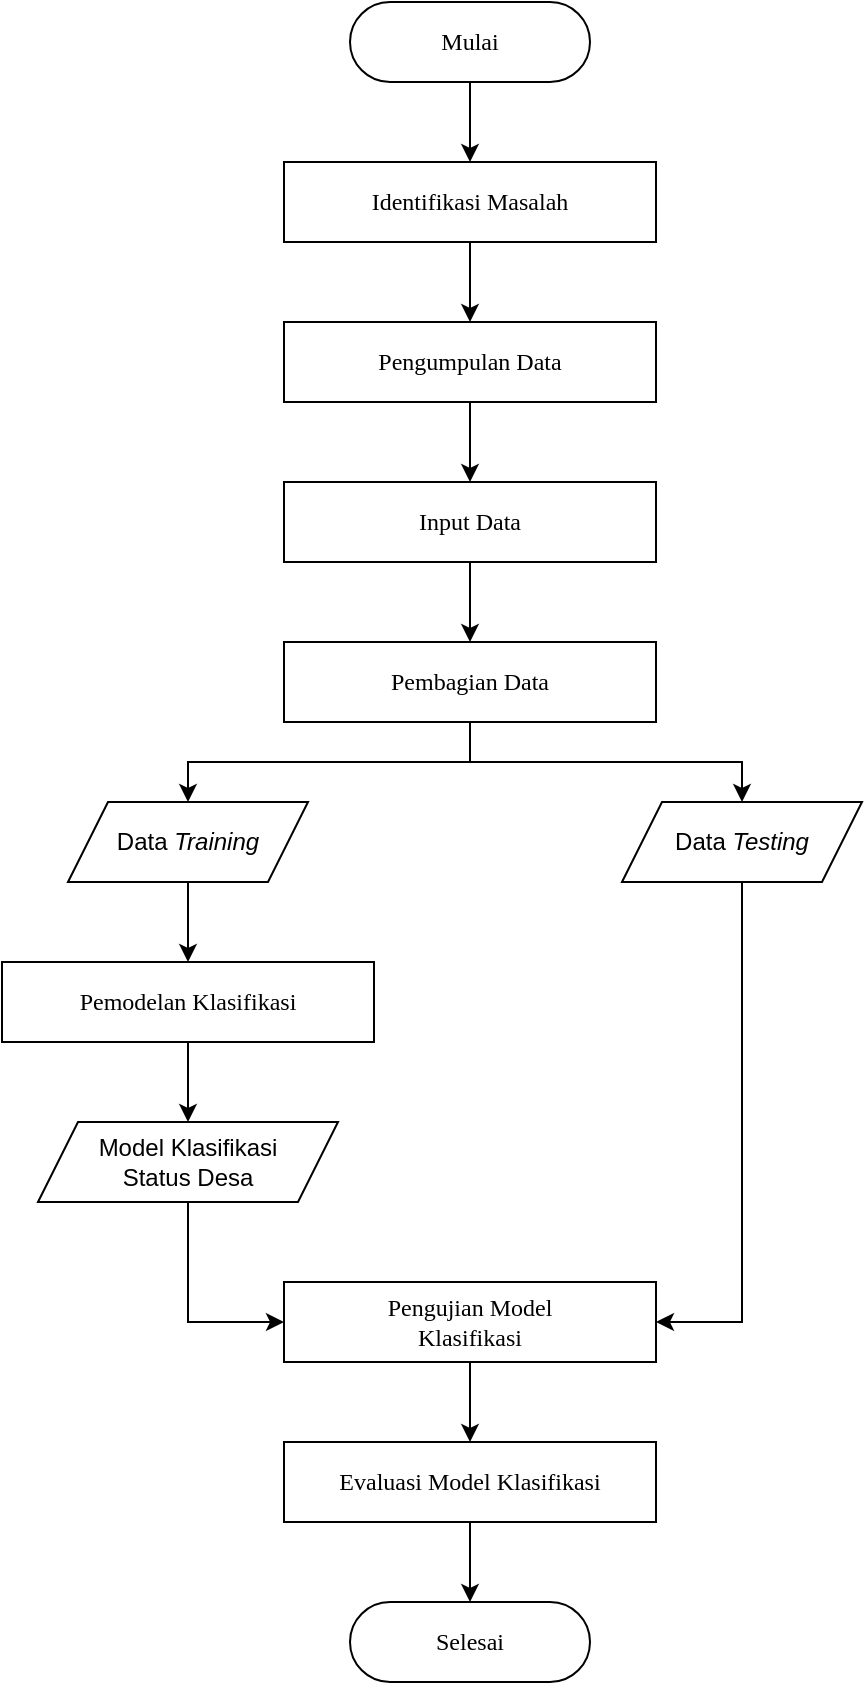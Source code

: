 <mxfile version="21.0.8" type="github">
  <diagram name="Halaman-1" id="e1b5sc7eUTWvfrfaIVHj">
    <mxGraphModel dx="2390" dy="1165" grid="1" gridSize="10" guides="1" tooltips="1" connect="1" arrows="1" fold="1" page="1" pageScale="1" pageWidth="827" pageHeight="1169" math="0" shadow="0">
      <root>
        <mxCell id="0" />
        <mxCell id="1" parent="0" />
        <mxCell id="lx_MPj0cjjo_RD9we2gd-7" style="edgeStyle=orthogonalEdgeStyle;rounded=0;orthogonalLoop=1;jettySize=auto;html=1;entryX=0.5;entryY=0;entryDx=0;entryDy=0;fontSize=12;" edge="1" parent="1" source="lx_MPj0cjjo_RD9we2gd-1" target="lx_MPj0cjjo_RD9we2gd-6">
          <mxGeometry relative="1" as="geometry" />
        </mxCell>
        <mxCell id="lx_MPj0cjjo_RD9we2gd-1" value="Mulai" style="rounded=1;whiteSpace=wrap;html=1;arcSize=50;fontFamily=Times New Roman;fontSize=12;" vertex="1" parent="1">
          <mxGeometry x="414" y="120" width="120" height="40" as="geometry" />
        </mxCell>
        <mxCell id="lx_MPj0cjjo_RD9we2gd-9" style="edgeStyle=orthogonalEdgeStyle;rounded=0;orthogonalLoop=1;jettySize=auto;html=1;entryX=0.5;entryY=0;entryDx=0;entryDy=0;fontSize=12;" edge="1" parent="1" source="lx_MPj0cjjo_RD9we2gd-6" target="lx_MPj0cjjo_RD9we2gd-8">
          <mxGeometry relative="1" as="geometry" />
        </mxCell>
        <mxCell id="lx_MPj0cjjo_RD9we2gd-6" value="Identifikasi Masalah" style="rounded=0;whiteSpace=wrap;html=1;fontFamily=Times New Roman;fontSize=12;" vertex="1" parent="1">
          <mxGeometry x="381" y="200" width="186" height="40" as="geometry" />
        </mxCell>
        <mxCell id="lx_MPj0cjjo_RD9we2gd-11" style="edgeStyle=orthogonalEdgeStyle;rounded=0;orthogonalLoop=1;jettySize=auto;html=1;entryX=0.5;entryY=0;entryDx=0;entryDy=0;fontSize=12;" edge="1" parent="1" source="lx_MPj0cjjo_RD9we2gd-8" target="lx_MPj0cjjo_RD9we2gd-10">
          <mxGeometry relative="1" as="geometry" />
        </mxCell>
        <mxCell id="lx_MPj0cjjo_RD9we2gd-8" value="Pengumpulan Data" style="rounded=0;whiteSpace=wrap;html=1;fontFamily=Times New Roman;fontSize=12;" vertex="1" parent="1">
          <mxGeometry x="381" y="280" width="186" height="40" as="geometry" />
        </mxCell>
        <mxCell id="lx_MPj0cjjo_RD9we2gd-13" style="edgeStyle=orthogonalEdgeStyle;rounded=0;orthogonalLoop=1;jettySize=auto;html=1;entryX=0.5;entryY=0;entryDx=0;entryDy=0;fontSize=12;" edge="1" parent="1" source="lx_MPj0cjjo_RD9we2gd-10" target="lx_MPj0cjjo_RD9we2gd-12">
          <mxGeometry relative="1" as="geometry" />
        </mxCell>
        <mxCell id="lx_MPj0cjjo_RD9we2gd-10" value="Input Data" style="rounded=0;whiteSpace=wrap;html=1;fontFamily=Times New Roman;fontSize=12;" vertex="1" parent="1">
          <mxGeometry x="381" y="360" width="186" height="40" as="geometry" />
        </mxCell>
        <mxCell id="lx_MPj0cjjo_RD9we2gd-17" style="edgeStyle=orthogonalEdgeStyle;rounded=0;orthogonalLoop=1;jettySize=auto;html=1;entryX=0.5;entryY=0;entryDx=0;entryDy=0;fontSize=12;" edge="1" parent="1" source="lx_MPj0cjjo_RD9we2gd-12" target="lx_MPj0cjjo_RD9we2gd-15">
          <mxGeometry relative="1" as="geometry" />
        </mxCell>
        <mxCell id="lx_MPj0cjjo_RD9we2gd-18" style="edgeStyle=orthogonalEdgeStyle;rounded=0;orthogonalLoop=1;jettySize=auto;html=1;entryX=0.5;entryY=0;entryDx=0;entryDy=0;fontSize=12;" edge="1" parent="1" source="lx_MPj0cjjo_RD9we2gd-12" target="lx_MPj0cjjo_RD9we2gd-14">
          <mxGeometry relative="1" as="geometry" />
        </mxCell>
        <mxCell id="lx_MPj0cjjo_RD9we2gd-12" value="Pembagian Data" style="rounded=0;whiteSpace=wrap;html=1;fontFamily=Times New Roman;fontSize=12;" vertex="1" parent="1">
          <mxGeometry x="381" y="440" width="186" height="40" as="geometry" />
        </mxCell>
        <mxCell id="lx_MPj0cjjo_RD9we2gd-21" value="" style="edgeStyle=orthogonalEdgeStyle;rounded=0;orthogonalLoop=1;jettySize=auto;html=1;fontSize=12;" edge="1" parent="1" source="lx_MPj0cjjo_RD9we2gd-14" target="lx_MPj0cjjo_RD9we2gd-19">
          <mxGeometry relative="1" as="geometry" />
        </mxCell>
        <mxCell id="lx_MPj0cjjo_RD9we2gd-14" value="Data &lt;i style=&quot;font-size: 12px;&quot;&gt;Training&lt;/i&gt;" style="shape=parallelogram;perimeter=parallelogramPerimeter;whiteSpace=wrap;html=1;fixedSize=1;fontSize=12;" vertex="1" parent="1">
          <mxGeometry x="273" y="520" width="120" height="40" as="geometry" />
        </mxCell>
        <mxCell id="lx_MPj0cjjo_RD9we2gd-30" style="edgeStyle=orthogonalEdgeStyle;rounded=0;orthogonalLoop=1;jettySize=auto;html=1;entryX=1;entryY=0.5;entryDx=0;entryDy=0;fontSize=12;" edge="1" parent="1" source="lx_MPj0cjjo_RD9we2gd-15" target="lx_MPj0cjjo_RD9we2gd-25">
          <mxGeometry relative="1" as="geometry" />
        </mxCell>
        <mxCell id="lx_MPj0cjjo_RD9we2gd-15" value="Data &lt;i style=&quot;font-size: 12px;&quot;&gt;Testing&lt;/i&gt;" style="shape=parallelogram;perimeter=parallelogramPerimeter;whiteSpace=wrap;html=1;fixedSize=1;fontSize=12;" vertex="1" parent="1">
          <mxGeometry x="550" y="520" width="120" height="40" as="geometry" />
        </mxCell>
        <mxCell id="lx_MPj0cjjo_RD9we2gd-24" value="" style="edgeStyle=orthogonalEdgeStyle;rounded=0;orthogonalLoop=1;jettySize=auto;html=1;fontSize=12;" edge="1" parent="1" source="lx_MPj0cjjo_RD9we2gd-19" target="lx_MPj0cjjo_RD9we2gd-23">
          <mxGeometry relative="1" as="geometry" />
        </mxCell>
        <mxCell id="lx_MPj0cjjo_RD9we2gd-19" value="Pemodelan Klasifikasi" style="rounded=0;whiteSpace=wrap;html=1;fontFamily=Times New Roman;fontSize=12;" vertex="1" parent="1">
          <mxGeometry x="240" y="600" width="186" height="40" as="geometry" />
        </mxCell>
        <mxCell id="lx_MPj0cjjo_RD9we2gd-28" style="edgeStyle=orthogonalEdgeStyle;rounded=0;orthogonalLoop=1;jettySize=auto;html=1;entryX=0;entryY=0.5;entryDx=0;entryDy=0;fontSize=12;" edge="1" parent="1" source="lx_MPj0cjjo_RD9we2gd-23" target="lx_MPj0cjjo_RD9we2gd-25">
          <mxGeometry relative="1" as="geometry" />
        </mxCell>
        <mxCell id="lx_MPj0cjjo_RD9we2gd-23" value="Model Klasifikasi&lt;br style=&quot;font-size: 12px;&quot;&gt;Status Desa" style="shape=parallelogram;perimeter=parallelogramPerimeter;whiteSpace=wrap;html=1;fixedSize=1;fontSize=12;" vertex="1" parent="1">
          <mxGeometry x="258" y="680" width="150" height="40" as="geometry" />
        </mxCell>
        <mxCell id="lx_MPj0cjjo_RD9we2gd-32" style="edgeStyle=orthogonalEdgeStyle;rounded=0;orthogonalLoop=1;jettySize=auto;html=1;entryX=0.5;entryY=0;entryDx=0;entryDy=0;fontSize=12;" edge="1" parent="1" source="lx_MPj0cjjo_RD9we2gd-25" target="lx_MPj0cjjo_RD9we2gd-31">
          <mxGeometry relative="1" as="geometry" />
        </mxCell>
        <mxCell id="lx_MPj0cjjo_RD9we2gd-25" value="Pengujian Model&lt;br&gt;Klasifikasi" style="rounded=0;whiteSpace=wrap;html=1;fontFamily=Times New Roman;fontSize=12;" vertex="1" parent="1">
          <mxGeometry x="381" y="760" width="186" height="40" as="geometry" />
        </mxCell>
        <mxCell id="lx_MPj0cjjo_RD9we2gd-36" value="" style="edgeStyle=orthogonalEdgeStyle;rounded=0;orthogonalLoop=1;jettySize=auto;html=1;fontSize=12;" edge="1" parent="1" source="lx_MPj0cjjo_RD9we2gd-31" target="lx_MPj0cjjo_RD9we2gd-35">
          <mxGeometry relative="1" as="geometry" />
        </mxCell>
        <mxCell id="lx_MPj0cjjo_RD9we2gd-31" value="Evaluasi Model Klasifikasi" style="rounded=0;whiteSpace=wrap;html=1;fontFamily=Times New Roman;fontSize=12;" vertex="1" parent="1">
          <mxGeometry x="381" y="840" width="186" height="40" as="geometry" />
        </mxCell>
        <mxCell id="lx_MPj0cjjo_RD9we2gd-35" value="Selesai" style="rounded=1;whiteSpace=wrap;html=1;arcSize=50;fontFamily=Times New Roman;fontSize=12;" vertex="1" parent="1">
          <mxGeometry x="414" y="920" width="120" height="40" as="geometry" />
        </mxCell>
      </root>
    </mxGraphModel>
  </diagram>
</mxfile>
